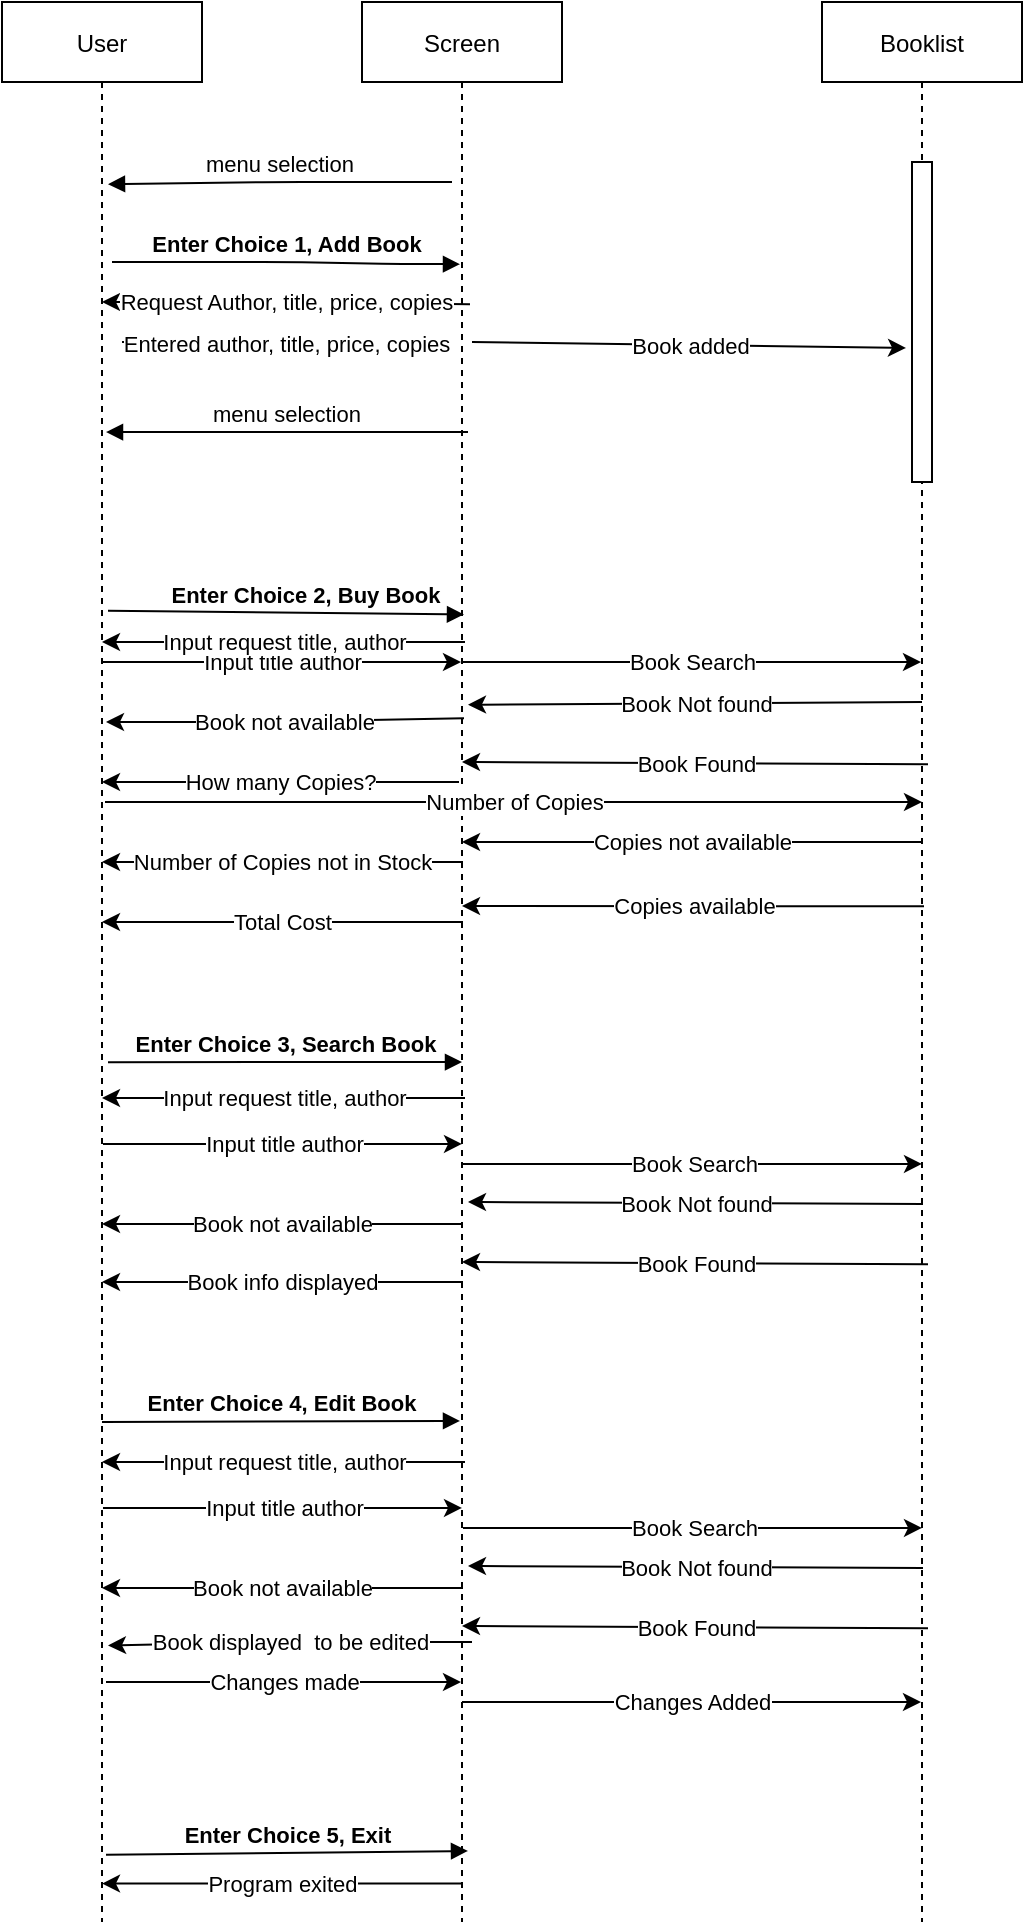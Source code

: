 <mxfile version="17.4.2" type="device"><diagram id="kgpKYQtTHZ0yAKxKKP6v" name="Page-1"><mxGraphModel dx="1355" dy="878" grid="1" gridSize="10" guides="1" tooltips="1" connect="1" arrows="1" fold="1" page="1" pageScale="1" pageWidth="850" pageHeight="1100" math="0" shadow="0"><root><mxCell id="0"/><mxCell id="1" parent="0"/><mxCell id="3nuBFxr9cyL0pnOWT2aG-5" value="Screen" style="shape=umlLifeline;perimeter=lifelinePerimeter;container=1;collapsible=0;recursiveResize=0;rounded=0;shadow=0;strokeWidth=1;" parent="1" vertex="1"><mxGeometry x="300" y="80" width="100" height="960" as="geometry"/></mxCell><mxCell id="bKF2l_wuJzzp9En6YSY8-15" value="" style="endArrow=classic;html=1;rounded=0;entryX=-0.3;entryY=0.581;entryDx=0;entryDy=0;entryPerimeter=0;" edge="1" parent="3nuBFxr9cyL0pnOWT2aG-5" target="bKF2l_wuJzzp9En6YSY8-2"><mxGeometry relative="1" as="geometry"><mxPoint x="55" y="170" as="sourcePoint"/><mxPoint x="155" y="170" as="targetPoint"/></mxGeometry></mxCell><mxCell id="bKF2l_wuJzzp9En6YSY8-16" value="Book added" style="edgeLabel;resizable=0;html=1;align=center;verticalAlign=middle;" connectable="0" vertex="1" parent="bKF2l_wuJzzp9En6YSY8-15"><mxGeometry relative="1" as="geometry"/></mxCell><mxCell id="bKF2l_wuJzzp9En6YSY8-47" value="" style="endArrow=classic;html=1;rounded=0;" edge="1" parent="3nuBFxr9cyL0pnOWT2aG-5"><mxGeometry relative="1" as="geometry"><mxPoint x="50.5" y="430" as="sourcePoint"/><mxPoint x="-130" y="430" as="targetPoint"/><Array as="points"><mxPoint x="-109.5" y="430"/></Array></mxGeometry></mxCell><mxCell id="bKF2l_wuJzzp9En6YSY8-48" value="Number of Copies not in Stock" style="edgeLabel;resizable=0;html=1;align=center;verticalAlign=middle;" connectable="0" vertex="1" parent="bKF2l_wuJzzp9En6YSY8-47"><mxGeometry relative="1" as="geometry"/></mxCell><mxCell id="bKF2l_wuJzzp9En6YSY8-45" value="" style="endArrow=classic;html=1;rounded=0;" edge="1" parent="3nuBFxr9cyL0pnOWT2aG-5"><mxGeometry relative="1" as="geometry"><mxPoint x="280.5" y="420" as="sourcePoint"/><mxPoint x="50" y="420" as="targetPoint"/></mxGeometry></mxCell><mxCell id="bKF2l_wuJzzp9En6YSY8-46" value="Copies not available" style="edgeLabel;resizable=0;html=1;align=center;verticalAlign=middle;" connectable="0" vertex="1" parent="bKF2l_wuJzzp9En6YSY8-45"><mxGeometry relative="1" as="geometry"/></mxCell><mxCell id="bKF2l_wuJzzp9En6YSY8-41" value="" style="endArrow=classic;html=1;rounded=0;exitX=0.48;exitY=0.492;exitDx=0;exitDy=0;exitPerimeter=0;" edge="1" parent="3nuBFxr9cyL0pnOWT2aG-5"><mxGeometry relative="1" as="geometry"><mxPoint x="48.5" y="390.0" as="sourcePoint"/><mxPoint x="-130" y="390.0" as="targetPoint"/></mxGeometry></mxCell><mxCell id="bKF2l_wuJzzp9En6YSY8-42" value="How many Copies?" style="edgeLabel;resizable=0;html=1;align=center;verticalAlign=middle;" connectable="0" vertex="1" parent="bKF2l_wuJzzp9En6YSY8-41"><mxGeometry relative="1" as="geometry"/></mxCell><mxCell id="bKF2l_wuJzzp9En6YSY8-33" value="" style="endArrow=classic;html=1;rounded=0;" edge="1" parent="3nuBFxr9cyL0pnOWT2aG-5"><mxGeometry relative="1" as="geometry"><mxPoint x="50.5" y="580.96" as="sourcePoint"/><mxPoint x="280" y="580.96" as="targetPoint"/></mxGeometry></mxCell><mxCell id="bKF2l_wuJzzp9En6YSY8-34" value="Book Search" style="edgeLabel;resizable=0;html=1;align=center;verticalAlign=middle;" connectable="0" vertex="1" parent="bKF2l_wuJzzp9En6YSY8-33"><mxGeometry relative="1" as="geometry"/></mxCell><mxCell id="bKF2l_wuJzzp9En6YSY8-35" value="" style="endArrow=classic;html=1;rounded=0;" edge="1" parent="3nuBFxr9cyL0pnOWT2aG-5"><mxGeometry relative="1" as="geometry"><mxPoint x="280.5" y="600.96" as="sourcePoint"/><mxPoint x="53" y="600" as="targetPoint"/><Array as="points"/></mxGeometry></mxCell><mxCell id="bKF2l_wuJzzp9En6YSY8-36" value="Book Not found" style="edgeLabel;resizable=0;html=1;align=center;verticalAlign=middle;" connectable="0" vertex="1" parent="bKF2l_wuJzzp9En6YSY8-35"><mxGeometry relative="1" as="geometry"/></mxCell><mxCell id="bKF2l_wuJzzp9En6YSY8-37" value="" style="endArrow=classic;html=1;rounded=0;" edge="1" parent="3nuBFxr9cyL0pnOWT2aG-5"><mxGeometry relative="1" as="geometry"><mxPoint x="50.5" y="610.96" as="sourcePoint"/><mxPoint x="-130" y="610.96" as="targetPoint"/><Array as="points"><mxPoint x="-49.5" y="610.96"/></Array></mxGeometry></mxCell><mxCell id="bKF2l_wuJzzp9En6YSY8-38" value="Book not available" style="edgeLabel;resizable=0;html=1;align=center;verticalAlign=middle;" connectable="0" vertex="1" parent="bKF2l_wuJzzp9En6YSY8-37"><mxGeometry relative="1" as="geometry"/></mxCell><mxCell id="bKF2l_wuJzzp9En6YSY8-29" value="" style="endArrow=classic;html=1;rounded=0;" edge="1" parent="3nuBFxr9cyL0pnOWT2aG-5"><mxGeometry relative="1" as="geometry"><mxPoint x="-129.5" y="570.96" as="sourcePoint"/><mxPoint x="50" y="570.96" as="targetPoint"/></mxGeometry></mxCell><mxCell id="bKF2l_wuJzzp9En6YSY8-30" value="Input title author" style="edgeLabel;resizable=0;html=1;align=center;verticalAlign=middle;" connectable="0" vertex="1" parent="bKF2l_wuJzzp9En6YSY8-29"><mxGeometry relative="1" as="geometry"/></mxCell><mxCell id="bKF2l_wuJzzp9En6YSY8-31" value="" style="endArrow=classic;html=1;rounded=0;exitX=0.51;exitY=0.376;exitDx=0;exitDy=0;exitPerimeter=0;" edge="1" parent="3nuBFxr9cyL0pnOWT2aG-5"><mxGeometry relative="1" as="geometry"><mxPoint x="51.5" y="548" as="sourcePoint"/><mxPoint x="-130" y="548" as="targetPoint"/></mxGeometry></mxCell><mxCell id="bKF2l_wuJzzp9En6YSY8-32" value="Input request title, author" style="edgeLabel;resizable=0;html=1;align=center;verticalAlign=middle;" connectable="0" vertex="1" parent="bKF2l_wuJzzp9En6YSY8-31"><mxGeometry relative="1" as="geometry"/></mxCell><mxCell id="bKF2l_wuJzzp9En6YSY8-7" value="Enter Choice 3, Search Book" style="verticalAlign=bottom;endArrow=block;shadow=0;strokeWidth=1;exitX=0.53;exitY=0.523;exitDx=0;exitDy=0;exitPerimeter=0;fontStyle=1" edge="1" parent="3nuBFxr9cyL0pnOWT2aG-5"><mxGeometry x="0.006" relative="1" as="geometry"><mxPoint x="-127" y="530.08" as="sourcePoint"/><mxPoint x="50" y="530" as="targetPoint"/><Array as="points"/><mxPoint as="offset"/></mxGeometry></mxCell><mxCell id="bKF2l_wuJzzp9En6YSY8-61" value="" style="endArrow=classic;html=1;rounded=0;" edge="1" parent="3nuBFxr9cyL0pnOWT2aG-5"><mxGeometry relative="1" as="geometry"><mxPoint x="50.5" y="762.96" as="sourcePoint"/><mxPoint x="280" y="762.96" as="targetPoint"/></mxGeometry></mxCell><mxCell id="bKF2l_wuJzzp9En6YSY8-62" value="Book Search" style="edgeLabel;resizable=0;html=1;align=center;verticalAlign=middle;" connectable="0" vertex="1" parent="bKF2l_wuJzzp9En6YSY8-61"><mxGeometry relative="1" as="geometry"/></mxCell><mxCell id="bKF2l_wuJzzp9En6YSY8-63" value="" style="endArrow=classic;html=1;rounded=0;" edge="1" parent="3nuBFxr9cyL0pnOWT2aG-5"><mxGeometry relative="1" as="geometry"><mxPoint x="280.5" y="782.96" as="sourcePoint"/><mxPoint x="53" y="782" as="targetPoint"/><Array as="points"/></mxGeometry></mxCell><mxCell id="bKF2l_wuJzzp9En6YSY8-64" value="Book Not found" style="edgeLabel;resizable=0;html=1;align=center;verticalAlign=middle;" connectable="0" vertex="1" parent="bKF2l_wuJzzp9En6YSY8-63"><mxGeometry relative="1" as="geometry"/></mxCell><mxCell id="bKF2l_wuJzzp9En6YSY8-65" value="" style="endArrow=classic;html=1;rounded=0;" edge="1" parent="3nuBFxr9cyL0pnOWT2aG-5"><mxGeometry relative="1" as="geometry"><mxPoint x="50.5" y="792.96" as="sourcePoint"/><mxPoint x="-130" y="792.96" as="targetPoint"/><Array as="points"><mxPoint x="-49.5" y="792.96"/></Array></mxGeometry></mxCell><mxCell id="bKF2l_wuJzzp9En6YSY8-66" value="Book not available" style="edgeLabel;resizable=0;html=1;align=center;verticalAlign=middle;" connectable="0" vertex="1" parent="bKF2l_wuJzzp9En6YSY8-65"><mxGeometry relative="1" as="geometry"/></mxCell><mxCell id="bKF2l_wuJzzp9En6YSY8-67" value="" style="endArrow=classic;html=1;rounded=0;" edge="1" parent="3nuBFxr9cyL0pnOWT2aG-5"><mxGeometry relative="1" as="geometry"><mxPoint x="-129.5" y="752.96" as="sourcePoint"/><mxPoint x="50" y="752.96" as="targetPoint"/></mxGeometry></mxCell><mxCell id="bKF2l_wuJzzp9En6YSY8-68" value="Input title author" style="edgeLabel;resizable=0;html=1;align=center;verticalAlign=middle;" connectable="0" vertex="1" parent="bKF2l_wuJzzp9En6YSY8-67"><mxGeometry relative="1" as="geometry"/></mxCell><mxCell id="bKF2l_wuJzzp9En6YSY8-69" value="" style="endArrow=classic;html=1;rounded=0;exitX=0.51;exitY=0.376;exitDx=0;exitDy=0;exitPerimeter=0;" edge="1" parent="3nuBFxr9cyL0pnOWT2aG-5"><mxGeometry relative="1" as="geometry"><mxPoint x="51.5" y="730" as="sourcePoint"/><mxPoint x="-130" y="730" as="targetPoint"/></mxGeometry></mxCell><mxCell id="bKF2l_wuJzzp9En6YSY8-70" value="Input request title, author" style="edgeLabel;resizable=0;html=1;align=center;verticalAlign=middle;" connectable="0" vertex="1" parent="bKF2l_wuJzzp9En6YSY8-69"><mxGeometry relative="1" as="geometry"/></mxCell><mxCell id="bKF2l_wuJzzp9En6YSY8-71" value="" style="endArrow=classic;html=1;rounded=0;exitX=0.53;exitY=0.397;exitDx=0;exitDy=0;exitPerimeter=0;" edge="1" parent="3nuBFxr9cyL0pnOWT2aG-5"><mxGeometry relative="1" as="geometry"><mxPoint x="283" y="813.12" as="sourcePoint"/><mxPoint x="50" y="812" as="targetPoint"/><Array as="points"/></mxGeometry></mxCell><mxCell id="bKF2l_wuJzzp9En6YSY8-72" value="Book Found" style="edgeLabel;resizable=0;html=1;align=center;verticalAlign=middle;" connectable="0" vertex="1" parent="bKF2l_wuJzzp9En6YSY8-71"><mxGeometry relative="1" as="geometry"/></mxCell><mxCell id="bKF2l_wuJzzp9En6YSY8-73" value="" style="endArrow=classic;html=1;rounded=0;entryX=0.53;entryY=0.856;entryDx=0;entryDy=0;entryPerimeter=0;" edge="1" parent="3nuBFxr9cyL0pnOWT2aG-5" target="3nuBFxr9cyL0pnOWT2aG-1"><mxGeometry relative="1" as="geometry"><mxPoint x="55" y="820" as="sourcePoint"/><mxPoint x="-125.5" y="820" as="targetPoint"/><Array as="points"><mxPoint x="-45" y="820"/></Array></mxGeometry></mxCell><mxCell id="bKF2l_wuJzzp9En6YSY8-74" value="Book displayed&amp;nbsp; to be edited" style="edgeLabel;resizable=0;html=1;align=center;verticalAlign=middle;" connectable="0" vertex="1" parent="bKF2l_wuJzzp9En6YSY8-73"><mxGeometry relative="1" as="geometry"/></mxCell><mxCell id="3nuBFxr9cyL0pnOWT2aG-1" value="User" style="shape=umlLifeline;perimeter=lifelinePerimeter;container=1;collapsible=0;recursiveResize=0;rounded=0;shadow=0;strokeWidth=1;" parent="1" vertex="1"><mxGeometry x="120" y="80" width="100" height="960" as="geometry"/></mxCell><mxCell id="bKF2l_wuJzzp9En6YSY8-13" value="" style="endArrow=classic;html=1;rounded=0;entryX=-0.2;entryY=0.544;entryDx=0;entryDy=0;entryPerimeter=0;" edge="1" parent="3nuBFxr9cyL0pnOWT2aG-1"><mxGeometry relative="1" as="geometry"><mxPoint x="60" y="170" as="sourcePoint"/><mxPoint x="223" y="172.04" as="targetPoint"/></mxGeometry></mxCell><mxCell id="bKF2l_wuJzzp9En6YSY8-14" value="Entered author, title, price, copies" style="edgeLabel;resizable=0;html=1;align=center;verticalAlign=middle;" connectable="0" vertex="1" parent="bKF2l_wuJzzp9En6YSY8-13"><mxGeometry relative="1" as="geometry"/></mxCell><mxCell id="bKF2l_wuJzzp9En6YSY8-22" value="" style="endArrow=classic;html=1;rounded=0;" edge="1" parent="3nuBFxr9cyL0pnOWT2aG-1" target="3nuBFxr9cyL0pnOWT2aG-5"><mxGeometry relative="1" as="geometry"><mxPoint x="50" y="330" as="sourcePoint"/><mxPoint x="150" y="320" as="targetPoint"/></mxGeometry></mxCell><mxCell id="bKF2l_wuJzzp9En6YSY8-23" value="Input title author" style="edgeLabel;resizable=0;html=1;align=center;verticalAlign=middle;" connectable="0" vertex="1" parent="bKF2l_wuJzzp9En6YSY8-22"><mxGeometry relative="1" as="geometry"/></mxCell><mxCell id="bKF2l_wuJzzp9En6YSY8-53" value="" style="endArrow=classic;html=1;rounded=0;" edge="1" parent="3nuBFxr9cyL0pnOWT2aG-1"><mxGeometry relative="1" as="geometry"><mxPoint x="230.5" y="460" as="sourcePoint"/><mxPoint x="50" y="460" as="targetPoint"/><Array as="points"><mxPoint x="70.5" y="460"/></Array></mxGeometry></mxCell><mxCell id="bKF2l_wuJzzp9En6YSY8-54" value="Total Cost" style="edgeLabel;resizable=0;html=1;align=center;verticalAlign=middle;" connectable="0" vertex="1" parent="bKF2l_wuJzzp9En6YSY8-53"><mxGeometry relative="1" as="geometry"/></mxCell><mxCell id="bKF2l_wuJzzp9En6YSY8-59" value="" style="endArrow=classic;html=1;rounded=0;exitX=0.51;exitY=0.376;exitDx=0;exitDy=0;exitPerimeter=0;" edge="1" parent="3nuBFxr9cyL0pnOWT2aG-1"><mxGeometry relative="1" as="geometry"><mxPoint x="231.5" y="320" as="sourcePoint"/><mxPoint x="50" y="320" as="targetPoint"/></mxGeometry></mxCell><mxCell id="bKF2l_wuJzzp9En6YSY8-60" value="Input request title, author" style="edgeLabel;resizable=0;html=1;align=center;verticalAlign=middle;" connectable="0" vertex="1" parent="bKF2l_wuJzzp9En6YSY8-59"><mxGeometry relative="1" as="geometry"/></mxCell><mxCell id="3nuBFxr9cyL0pnOWT2aG-8" value="Enter Choice 1, Add Book" style="verticalAlign=bottom;endArrow=block;entryX=0.4;entryY=0.288;shadow=0;strokeWidth=1;entryDx=0;entryDy=0;entryPerimeter=0;fontStyle=1" parent="1" edge="1"><mxGeometry x="0.006" relative="1" as="geometry"><mxPoint x="175" y="210" as="sourcePoint"/><mxPoint x="349" y="211.08" as="targetPoint"/><Array as="points"><mxPoint x="260" y="210"/><mxPoint x="320" y="211"/></Array><mxPoint as="offset"/></mxGeometry></mxCell><mxCell id="3nuBFxr9cyL0pnOWT2aG-9" value="menu selection" style="verticalAlign=bottom;endArrow=block;entryX=0.8;entryY=0.111;shadow=0;strokeWidth=1;entryDx=0;entryDy=0;entryPerimeter=0;" parent="1" edge="1"><mxGeometry relative="1" as="geometry"><mxPoint x="345" y="170" as="sourcePoint"/><mxPoint x="173" y="171.09" as="targetPoint"/><Array as="points"><mxPoint x="260" y="170"/></Array><mxPoint as="offset"/></mxGeometry></mxCell><mxCell id="bKF2l_wuJzzp9En6YSY8-1" value="Booklist" style="shape=umlLifeline;perimeter=lifelinePerimeter;container=1;collapsible=0;recursiveResize=0;rounded=0;shadow=0;strokeWidth=1;" vertex="1" parent="1"><mxGeometry x="530" y="80" width="100" height="960" as="geometry"/></mxCell><mxCell id="bKF2l_wuJzzp9En6YSY8-2" value="" style="points=[];perimeter=orthogonalPerimeter;rounded=0;shadow=0;strokeWidth=1;" vertex="1" parent="bKF2l_wuJzzp9En6YSY8-1"><mxGeometry x="45" y="80" width="10" height="160" as="geometry"/></mxCell><mxCell id="bKF2l_wuJzzp9En6YSY8-6" value="Enter Choice 2, Buy Book" style="verticalAlign=bottom;endArrow=block;entryX=0.51;entryY=0.319;shadow=0;strokeWidth=1;entryDx=0;entryDy=0;entryPerimeter=0;exitX=0.53;exitY=0.317;exitDx=0;exitDy=0;exitPerimeter=0;fontStyle=1" edge="1" parent="1" source="3nuBFxr9cyL0pnOWT2aG-1" target="3nuBFxr9cyL0pnOWT2aG-5"><mxGeometry x="0.111" relative="1" as="geometry"><mxPoint x="170" y="520" as="sourcePoint"/><mxPoint x="341" y="521.14" as="targetPoint"/><Array as="points"/><mxPoint as="offset"/></mxGeometry></mxCell><mxCell id="bKF2l_wuJzzp9En6YSY8-8" value="Enter Choice 4, Edit Book" style="verticalAlign=bottom;endArrow=block;shadow=0;strokeWidth=1;fontStyle=1;entryX=0.49;entryY=0.739;entryDx=0;entryDy=0;entryPerimeter=0;" edge="1" parent="1" target="3nuBFxr9cyL0pnOWT2aG-5"><mxGeometry x="0.006" relative="1" as="geometry"><mxPoint x="170" y="790" as="sourcePoint"/><mxPoint x="376" y="241.14" as="targetPoint"/><Array as="points"/><mxPoint as="offset"/></mxGeometry></mxCell><mxCell id="bKF2l_wuJzzp9En6YSY8-9" value="Enter Choice 5, Exit" style="verticalAlign=bottom;endArrow=block;entryX=0.53;entryY=0.963;shadow=0;strokeWidth=1;entryDx=0;entryDy=0;entryPerimeter=0;exitX=0.52;exitY=0.965;exitDx=0;exitDy=0;exitPerimeter=0;fontStyle=1" edge="1" parent="1" source="3nuBFxr9cyL0pnOWT2aG-1" target="3nuBFxr9cyL0pnOWT2aG-5"><mxGeometry x="0.006" relative="1" as="geometry"><mxPoint x="215" y="250" as="sourcePoint"/><mxPoint x="386" y="251.14" as="targetPoint"/><Array as="points"/><mxPoint as="offset"/></mxGeometry></mxCell><mxCell id="bKF2l_wuJzzp9En6YSY8-11" value="" style="endArrow=classic;html=1;rounded=0;exitX=0.9;exitY=0.413;exitDx=0;exitDy=0;exitPerimeter=0;" edge="1" parent="1" target="3nuBFxr9cyL0pnOWT2aG-1"><mxGeometry relative="1" as="geometry"><mxPoint x="354" y="231.08" as="sourcePoint"/><mxPoint x="320" y="239.5" as="targetPoint"/><Array as="points"><mxPoint x="260" y="230"/></Array></mxGeometry></mxCell><mxCell id="bKF2l_wuJzzp9En6YSY8-12" value="Request Author, title, price, copies" style="edgeLabel;resizable=0;html=1;align=center;verticalAlign=middle;" connectable="0" vertex="1" parent="bKF2l_wuJzzp9En6YSY8-11"><mxGeometry relative="1" as="geometry"/></mxCell><mxCell id="bKF2l_wuJzzp9En6YSY8-17" value="menu selection" style="verticalAlign=bottom;endArrow=block;shadow=0;strokeWidth=1;exitX=0.53;exitY=0.224;exitDx=0;exitDy=0;exitPerimeter=0;entryX=0.52;entryY=0.224;entryDx=0;entryDy=0;entryPerimeter=0;" edge="1" parent="1" source="3nuBFxr9cyL0pnOWT2aG-5" target="3nuBFxr9cyL0pnOWT2aG-1"><mxGeometry relative="1" as="geometry"><mxPoint x="346" y="279.08" as="sourcePoint"/><mxPoint x="185" y="180.06" as="targetPoint"/><Array as="points"/><mxPoint as="offset"/></mxGeometry></mxCell><mxCell id="bKF2l_wuJzzp9En6YSY8-20" value="" style="endArrow=classic;html=1;rounded=0;" edge="1" parent="1" target="bKF2l_wuJzzp9En6YSY8-1"><mxGeometry relative="1" as="geometry"><mxPoint x="350" y="410" as="sourcePoint"/><mxPoint x="450" y="410" as="targetPoint"/></mxGeometry></mxCell><mxCell id="bKF2l_wuJzzp9En6YSY8-21" value="Book Search" style="edgeLabel;resizable=0;html=1;align=center;verticalAlign=middle;" connectable="0" vertex="1" parent="bKF2l_wuJzzp9En6YSY8-20"><mxGeometry relative="1" as="geometry"/></mxCell><mxCell id="bKF2l_wuJzzp9En6YSY8-25" value="" style="endArrow=classic;html=1;rounded=0;entryX=0.53;entryY=0.366;entryDx=0;entryDy=0;entryPerimeter=0;" edge="1" parent="1" target="3nuBFxr9cyL0pnOWT2aG-5"><mxGeometry relative="1" as="geometry"><mxPoint x="580" y="430" as="sourcePoint"/><mxPoint x="510" y="450" as="targetPoint"/><Array as="points"/></mxGeometry></mxCell><mxCell id="bKF2l_wuJzzp9En6YSY8-26" value="Book Not found" style="edgeLabel;resizable=0;html=1;align=center;verticalAlign=middle;" connectable="0" vertex="1" parent="bKF2l_wuJzzp9En6YSY8-25"><mxGeometry relative="1" as="geometry"/></mxCell><mxCell id="bKF2l_wuJzzp9En6YSY8-27" value="" style="endArrow=classic;html=1;rounded=0;exitX=0.51;exitY=0.373;exitDx=0;exitDy=0;exitPerimeter=0;entryX=0.52;entryY=0.375;entryDx=0;entryDy=0;entryPerimeter=0;" edge="1" parent="1" source="3nuBFxr9cyL0pnOWT2aG-5" target="3nuBFxr9cyL0pnOWT2aG-1"><mxGeometry relative="1" as="geometry"><mxPoint x="350" y="440" as="sourcePoint"/><mxPoint x="362" y="439.18" as="targetPoint"/><Array as="points"><mxPoint x="250" y="440"/></Array></mxGeometry></mxCell><mxCell id="bKF2l_wuJzzp9En6YSY8-28" value="Book not available" style="edgeLabel;resizable=0;html=1;align=center;verticalAlign=middle;" connectable="0" vertex="1" parent="bKF2l_wuJzzp9En6YSY8-27"><mxGeometry relative="1" as="geometry"><mxPoint x="-1" as="offset"/></mxGeometry></mxCell><mxCell id="bKF2l_wuJzzp9En6YSY8-39" value="" style="endArrow=classic;html=1;rounded=0;exitX=0.53;exitY=0.397;exitDx=0;exitDy=0;exitPerimeter=0;" edge="1" parent="1" source="bKF2l_wuJzzp9En6YSY8-1"><mxGeometry relative="1" as="geometry"><mxPoint x="530" y="460" as="sourcePoint"/><mxPoint x="350" y="460" as="targetPoint"/><Array as="points"/></mxGeometry></mxCell><mxCell id="bKF2l_wuJzzp9En6YSY8-40" value="Book Found" style="edgeLabel;resizable=0;html=1;align=center;verticalAlign=middle;" connectable="0" vertex="1" parent="bKF2l_wuJzzp9En6YSY8-39"><mxGeometry relative="1" as="geometry"/></mxCell><mxCell id="bKF2l_wuJzzp9En6YSY8-43" value="" style="endArrow=classic;html=1;rounded=0;exitX=0.51;exitY=0.514;exitDx=0;exitDy=0;exitPerimeter=0;" edge="1" parent="1"><mxGeometry relative="1" as="geometry"><mxPoint x="171.5" y="480.0" as="sourcePoint"/><mxPoint x="580" y="480.0" as="targetPoint"/></mxGeometry></mxCell><mxCell id="bKF2l_wuJzzp9En6YSY8-44" value="Number of Copies" style="edgeLabel;resizable=0;html=1;align=center;verticalAlign=middle;" connectable="0" vertex="1" parent="bKF2l_wuJzzp9En6YSY8-43"><mxGeometry relative="1" as="geometry"/></mxCell><mxCell id="bKF2l_wuJzzp9En6YSY8-49" value="" style="endArrow=classic;html=1;rounded=0;exitX=0.46;exitY=0.471;exitDx=0;exitDy=0;exitPerimeter=0;" edge="1" parent="1"><mxGeometry relative="1" as="geometry"><mxPoint x="581" y="532.16" as="sourcePoint"/><mxPoint x="350" y="532" as="targetPoint"/></mxGeometry></mxCell><mxCell id="bKF2l_wuJzzp9En6YSY8-50" value="Copies available" style="edgeLabel;resizable=0;html=1;align=center;verticalAlign=middle;" connectable="0" vertex="1" parent="bKF2l_wuJzzp9En6YSY8-49"><mxGeometry relative="1" as="geometry"/></mxCell><mxCell id="bKF2l_wuJzzp9En6YSY8-55" value="" style="endArrow=classic;html=1;rounded=0;exitX=0.53;exitY=0.397;exitDx=0;exitDy=0;exitPerimeter=0;" edge="1" parent="1"><mxGeometry relative="1" as="geometry"><mxPoint x="583" y="711.12" as="sourcePoint"/><mxPoint x="350" y="710" as="targetPoint"/><Array as="points"/></mxGeometry></mxCell><mxCell id="bKF2l_wuJzzp9En6YSY8-56" value="Book Found" style="edgeLabel;resizable=0;html=1;align=center;verticalAlign=middle;" connectable="0" vertex="1" parent="bKF2l_wuJzzp9En6YSY8-55"><mxGeometry relative="1" as="geometry"/></mxCell><mxCell id="bKF2l_wuJzzp9En6YSY8-57" value="" style="endArrow=classic;html=1;rounded=0;" edge="1" parent="1"><mxGeometry relative="1" as="geometry"><mxPoint x="350.5" y="720" as="sourcePoint"/><mxPoint x="170" y="720" as="targetPoint"/><Array as="points"><mxPoint x="250.5" y="720"/></Array></mxGeometry></mxCell><mxCell id="bKF2l_wuJzzp9En6YSY8-58" value="Book info displayed" style="edgeLabel;resizable=0;html=1;align=center;verticalAlign=middle;" connectable="0" vertex="1" parent="bKF2l_wuJzzp9En6YSY8-57"><mxGeometry relative="1" as="geometry"/></mxCell><mxCell id="bKF2l_wuJzzp9En6YSY8-75" value="" style="endArrow=classic;html=1;rounded=0;" edge="1" parent="1" target="bKF2l_wuJzzp9En6YSY8-1"><mxGeometry relative="1" as="geometry"><mxPoint x="350" y="930" as="sourcePoint"/><mxPoint x="450" y="930" as="targetPoint"/></mxGeometry></mxCell><mxCell id="bKF2l_wuJzzp9En6YSY8-76" value="Changes Added" style="edgeLabel;resizable=0;html=1;align=center;verticalAlign=middle;" connectable="0" vertex="1" parent="bKF2l_wuJzzp9En6YSY8-75"><mxGeometry relative="1" as="geometry"/></mxCell><mxCell id="bKF2l_wuJzzp9En6YSY8-77" value="" style="endArrow=classic;html=1;rounded=0;exitX=0.52;exitY=0.875;exitDx=0;exitDy=0;exitPerimeter=0;" edge="1" parent="1" source="3nuBFxr9cyL0pnOWT2aG-1" target="3nuBFxr9cyL0pnOWT2aG-5"><mxGeometry relative="1" as="geometry"><mxPoint x="200" y="920" as="sourcePoint"/><mxPoint x="300" y="920" as="targetPoint"/></mxGeometry></mxCell><mxCell id="bKF2l_wuJzzp9En6YSY8-78" value="Changes made" style="edgeLabel;resizable=0;html=1;align=center;verticalAlign=middle;" connectable="0" vertex="1" parent="bKF2l_wuJzzp9En6YSY8-77"><mxGeometry relative="1" as="geometry"/></mxCell><mxCell id="bKF2l_wuJzzp9En6YSY8-83" value="" style="endArrow=classic;html=1;rounded=0;exitX=0.5;exitY=0.98;exitDx=0;exitDy=0;exitPerimeter=0;" edge="1" parent="1" source="3nuBFxr9cyL0pnOWT2aG-5" target="3nuBFxr9cyL0pnOWT2aG-1"><mxGeometry relative="1" as="geometry"><mxPoint x="210" y="1050" as="sourcePoint"/><mxPoint x="310" y="1050" as="targetPoint"/></mxGeometry></mxCell><mxCell id="bKF2l_wuJzzp9En6YSY8-84" value="Program exited" style="edgeLabel;resizable=0;html=1;align=center;verticalAlign=middle;" connectable="0" vertex="1" parent="bKF2l_wuJzzp9En6YSY8-83"><mxGeometry relative="1" as="geometry"/></mxCell></root></mxGraphModel></diagram></mxfile>